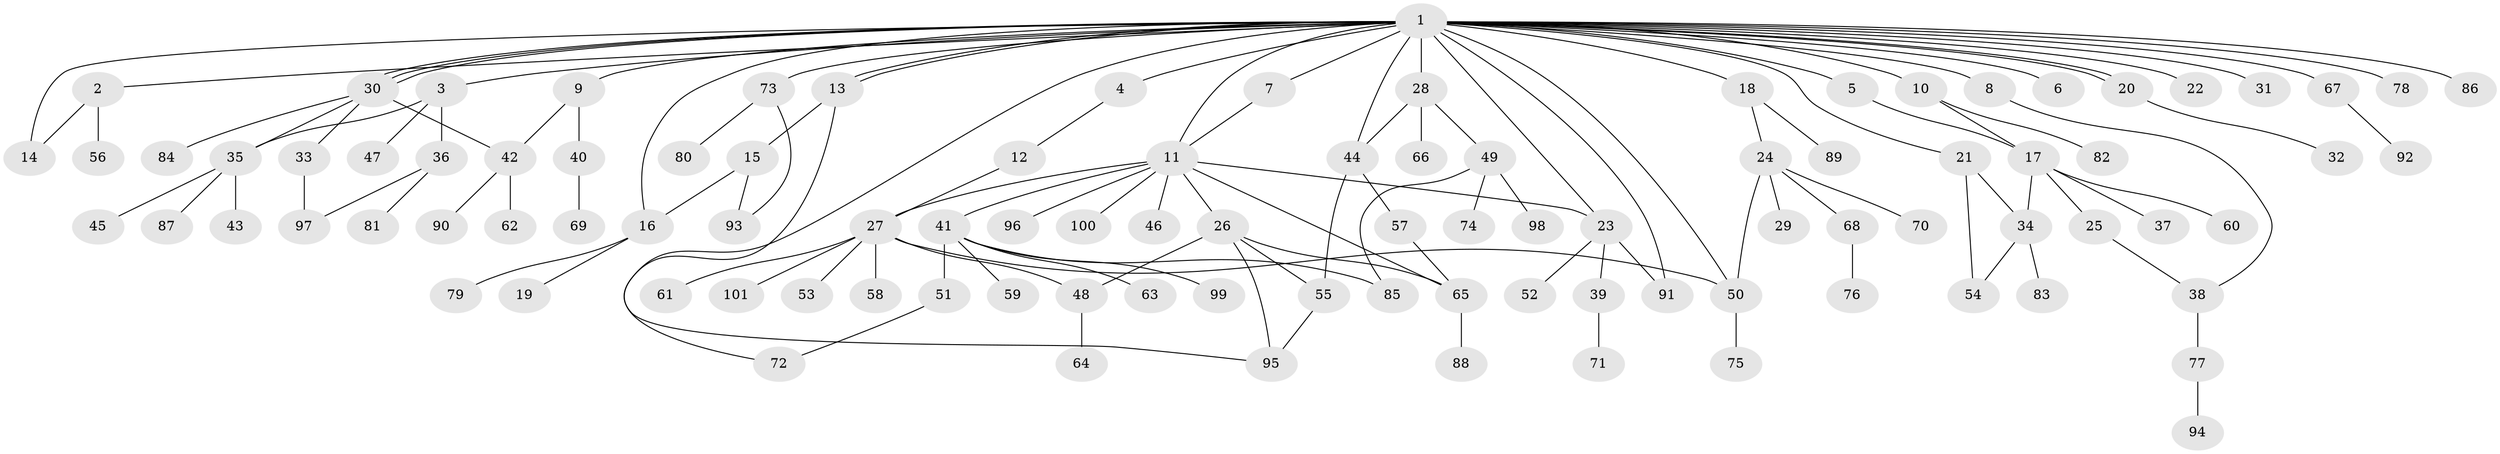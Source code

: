 // Generated by graph-tools (version 1.1) at 2025/11/02/27/25 16:11:15]
// undirected, 101 vertices, 129 edges
graph export_dot {
graph [start="1"]
  node [color=gray90,style=filled];
  1;
  2;
  3;
  4;
  5;
  6;
  7;
  8;
  9;
  10;
  11;
  12;
  13;
  14;
  15;
  16;
  17;
  18;
  19;
  20;
  21;
  22;
  23;
  24;
  25;
  26;
  27;
  28;
  29;
  30;
  31;
  32;
  33;
  34;
  35;
  36;
  37;
  38;
  39;
  40;
  41;
  42;
  43;
  44;
  45;
  46;
  47;
  48;
  49;
  50;
  51;
  52;
  53;
  54;
  55;
  56;
  57;
  58;
  59;
  60;
  61;
  62;
  63;
  64;
  65;
  66;
  67;
  68;
  69;
  70;
  71;
  72;
  73;
  74;
  75;
  76;
  77;
  78;
  79;
  80;
  81;
  82;
  83;
  84;
  85;
  86;
  87;
  88;
  89;
  90;
  91;
  92;
  93;
  94;
  95;
  96;
  97;
  98;
  99;
  100;
  101;
  1 -- 2;
  1 -- 3;
  1 -- 4;
  1 -- 5;
  1 -- 6;
  1 -- 7;
  1 -- 8;
  1 -- 9;
  1 -- 10;
  1 -- 11;
  1 -- 13;
  1 -- 13;
  1 -- 14;
  1 -- 16;
  1 -- 18;
  1 -- 20;
  1 -- 20;
  1 -- 21;
  1 -- 22;
  1 -- 23;
  1 -- 28;
  1 -- 30;
  1 -- 30;
  1 -- 30;
  1 -- 31;
  1 -- 44;
  1 -- 50;
  1 -- 67;
  1 -- 72;
  1 -- 73;
  1 -- 78;
  1 -- 86;
  1 -- 91;
  2 -- 14;
  2 -- 56;
  3 -- 35;
  3 -- 36;
  3 -- 47;
  4 -- 12;
  5 -- 17;
  7 -- 11;
  8 -- 38;
  9 -- 40;
  9 -- 42;
  10 -- 17;
  10 -- 82;
  11 -- 23;
  11 -- 26;
  11 -- 27;
  11 -- 41;
  11 -- 46;
  11 -- 65;
  11 -- 96;
  11 -- 100;
  12 -- 27;
  13 -- 15;
  13 -- 95;
  15 -- 16;
  15 -- 93;
  16 -- 19;
  16 -- 79;
  17 -- 25;
  17 -- 34;
  17 -- 37;
  17 -- 60;
  18 -- 24;
  18 -- 89;
  20 -- 32;
  21 -- 34;
  21 -- 54;
  23 -- 39;
  23 -- 52;
  23 -- 91;
  24 -- 29;
  24 -- 50;
  24 -- 68;
  24 -- 70;
  25 -- 38;
  26 -- 48;
  26 -- 55;
  26 -- 65;
  26 -- 95;
  27 -- 48;
  27 -- 50;
  27 -- 53;
  27 -- 58;
  27 -- 61;
  27 -- 101;
  28 -- 44;
  28 -- 49;
  28 -- 66;
  30 -- 33;
  30 -- 35;
  30 -- 42;
  30 -- 84;
  33 -- 97;
  34 -- 54;
  34 -- 83;
  35 -- 43;
  35 -- 45;
  35 -- 87;
  36 -- 81;
  36 -- 97;
  38 -- 77;
  39 -- 71;
  40 -- 69;
  41 -- 51;
  41 -- 59;
  41 -- 63;
  41 -- 85;
  41 -- 99;
  42 -- 62;
  42 -- 90;
  44 -- 55;
  44 -- 57;
  48 -- 64;
  49 -- 74;
  49 -- 85;
  49 -- 98;
  50 -- 75;
  51 -- 72;
  55 -- 95;
  57 -- 65;
  65 -- 88;
  67 -- 92;
  68 -- 76;
  73 -- 80;
  73 -- 93;
  77 -- 94;
}
